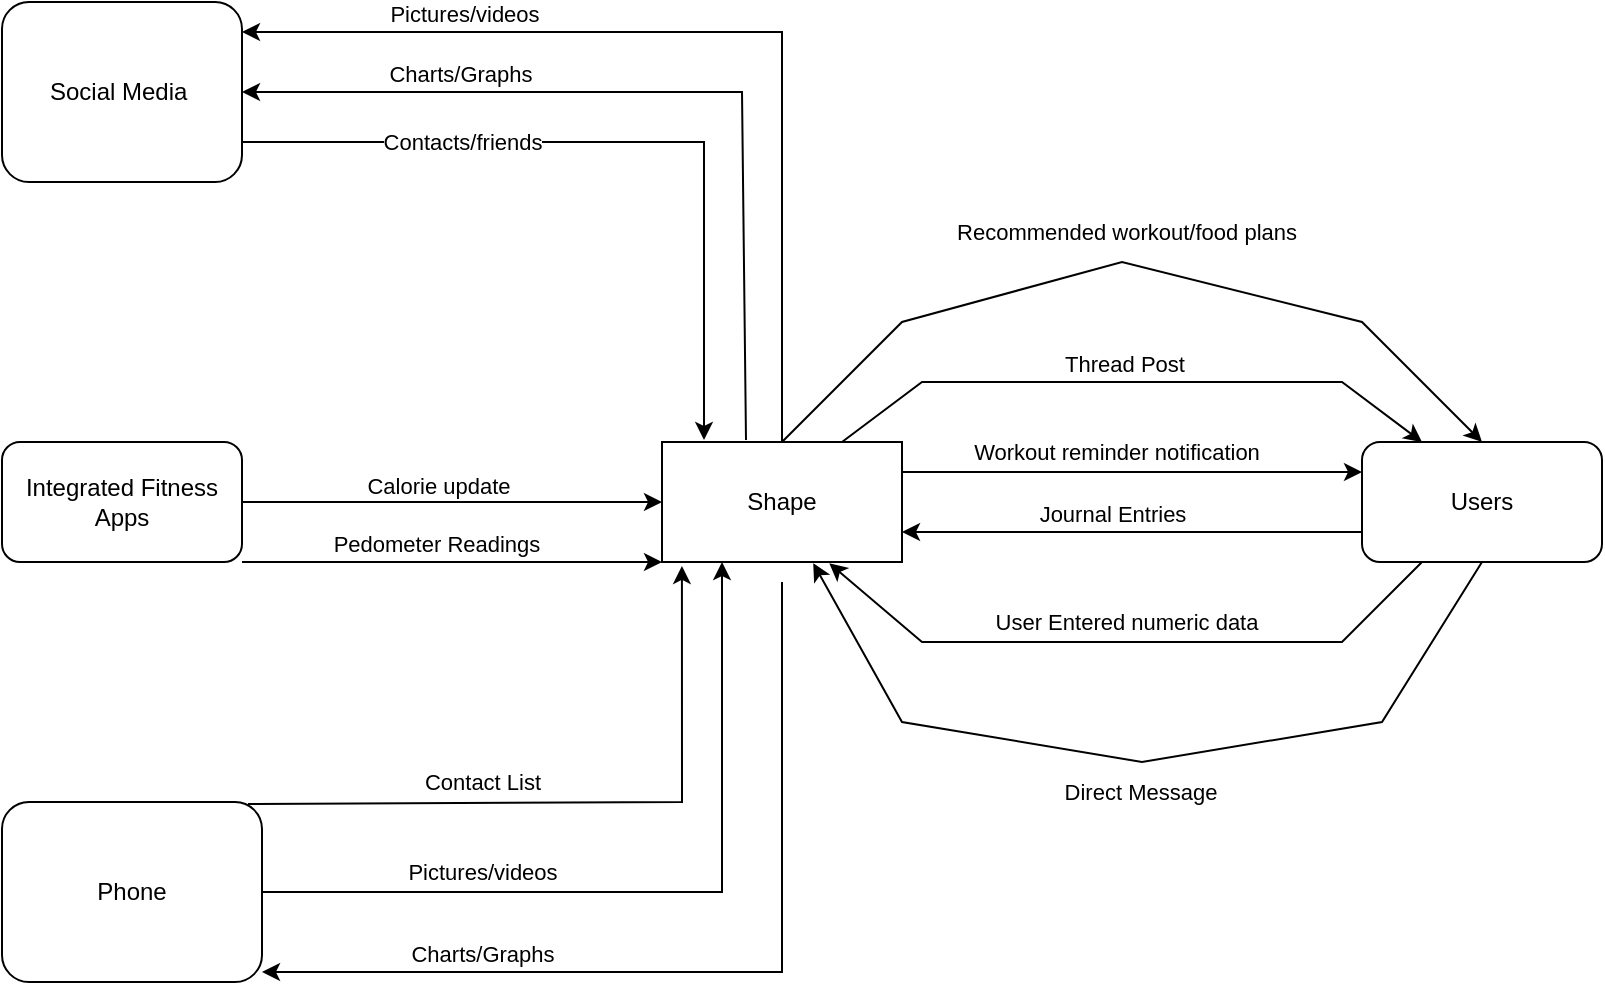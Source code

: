 <mxfile version="16.5.3" type="google"><diagram id="NkkBfU7kL55PAiO26pPq" name="Page-1"><mxGraphModel dx="1185" dy="662" grid="1" gridSize="10" guides="1" tooltips="1" connect="1" arrows="1" fold="1" page="1" pageScale="1" pageWidth="850" pageHeight="1100" math="0" shadow="0"><root><mxCell id="0"/><mxCell id="1" parent="0"/><mxCell id="D_eeYMaXf5sG_b-Ty_Rj-1" value="Shape" style="rounded=0;whiteSpace=wrap;html=1;" parent="1" vertex="1"><mxGeometry x="360" y="260" width="120" height="60" as="geometry"/></mxCell><mxCell id="D_eeYMaXf5sG_b-Ty_Rj-2" value="Integrated Fitness Apps" style="rounded=1;whiteSpace=wrap;html=1;" parent="1" vertex="1"><mxGeometry x="30" y="260" width="120" height="60" as="geometry"/></mxCell><mxCell id="D_eeYMaXf5sG_b-Ty_Rj-3" value="Social Media&amp;nbsp;" style="rounded=1;whiteSpace=wrap;html=1;" parent="1" vertex="1"><mxGeometry x="30" y="40" width="120" height="90" as="geometry"/></mxCell><mxCell id="D_eeYMaXf5sG_b-Ty_Rj-4" value="Phone" style="rounded=1;whiteSpace=wrap;html=1;" parent="1" vertex="1"><mxGeometry x="30" y="440" width="130" height="90" as="geometry"/></mxCell><mxCell id="D_eeYMaXf5sG_b-Ty_Rj-5" value="Users" style="rounded=1;whiteSpace=wrap;html=1;" parent="1" vertex="1"><mxGeometry x="710" y="260" width="120" height="60" as="geometry"/></mxCell><mxCell id="D_eeYMaXf5sG_b-Ty_Rj-6" value="" style="endArrow=classic;html=1;rounded=0;exitX=1;exitY=0.5;exitDx=0;exitDy=0;entryX=0;entryY=0.5;entryDx=0;entryDy=0;" parent="1" source="D_eeYMaXf5sG_b-Ty_Rj-2" target="D_eeYMaXf5sG_b-Ty_Rj-1" edge="1"><mxGeometry width="50" height="50" relative="1" as="geometry"><mxPoint x="400" y="310" as="sourcePoint"/><mxPoint x="450" y="260" as="targetPoint"/></mxGeometry></mxCell><mxCell id="D_eeYMaXf5sG_b-Ty_Rj-7" value="Calorie update" style="edgeLabel;html=1;align=center;verticalAlign=middle;resizable=0;points=[];" parent="D_eeYMaXf5sG_b-Ty_Rj-6" vertex="1" connectable="0"><mxGeometry x="-0.192" y="7" relative="1" as="geometry"><mxPoint x="13" y="-1" as="offset"/></mxGeometry></mxCell><mxCell id="D_eeYMaXf5sG_b-Ty_Rj-8" value="" style="endArrow=classic;html=1;rounded=0;exitX=1;exitY=0.5;exitDx=0;exitDy=0;entryX=0.25;entryY=1;entryDx=0;entryDy=0;" parent="1" source="D_eeYMaXf5sG_b-Ty_Rj-4" target="D_eeYMaXf5sG_b-Ty_Rj-1" edge="1"><mxGeometry width="50" height="50" relative="1" as="geometry"><mxPoint x="400" y="310" as="sourcePoint"/><mxPoint x="450" y="260" as="targetPoint"/><Array as="points"><mxPoint x="270" y="485"/><mxPoint x="390" y="485"/></Array></mxGeometry></mxCell><mxCell id="D_eeYMaXf5sG_b-Ty_Rj-9" value="Pictures/videos" style="edgeLabel;html=1;align=center;verticalAlign=middle;resizable=0;points=[];" parent="D_eeYMaXf5sG_b-Ty_Rj-8" vertex="1" connectable="0"><mxGeometry x="-0.617" y="4" relative="1" as="geometry"><mxPoint x="34" y="-6" as="offset"/></mxGeometry></mxCell><mxCell id="D_eeYMaXf5sG_b-Ty_Rj-10" value="" style="endArrow=classic;html=1;rounded=0;exitX=0.5;exitY=1;exitDx=0;exitDy=0;" parent="1" edge="1"><mxGeometry width="50" height="50" relative="1" as="geometry"><mxPoint x="420" y="330" as="sourcePoint"/><mxPoint x="160" y="525" as="targetPoint"/><Array as="points"><mxPoint x="420" y="525"/></Array></mxGeometry></mxCell><mxCell id="D_eeYMaXf5sG_b-Ty_Rj-12" value="Charts/Graphs" style="edgeLabel;html=1;align=center;verticalAlign=middle;resizable=0;points=[];" parent="D_eeYMaXf5sG_b-Ty_Rj-10" vertex="1" connectable="0"><mxGeometry x="0.631" y="-7" relative="1" as="geometry"><mxPoint x="26" y="-2" as="offset"/></mxGeometry></mxCell><mxCell id="D_eeYMaXf5sG_b-Ty_Rj-13" value="" style="endArrow=classic;html=1;rounded=0;exitX=1;exitY=1;exitDx=0;exitDy=0;entryX=0;entryY=1;entryDx=0;entryDy=0;" parent="1" source="D_eeYMaXf5sG_b-Ty_Rj-2" target="D_eeYMaXf5sG_b-Ty_Rj-1" edge="1"><mxGeometry width="50" height="50" relative="1" as="geometry"><mxPoint x="400" y="310" as="sourcePoint"/><mxPoint x="450" y="260" as="targetPoint"/></mxGeometry></mxCell><mxCell id="D_eeYMaXf5sG_b-Ty_Rj-14" value="Pedometer Readings" style="edgeLabel;html=1;align=center;verticalAlign=middle;resizable=0;points=[];" parent="D_eeYMaXf5sG_b-Ty_Rj-13" vertex="1" connectable="0"><mxGeometry x="-0.278" y="2" relative="1" as="geometry"><mxPoint x="21" y="-7" as="offset"/></mxGeometry></mxCell><mxCell id="D_eeYMaXf5sG_b-Ty_Rj-15" value="" style="endArrow=classic;html=1;rounded=0;exitX=0.5;exitY=0;exitDx=0;exitDy=0;" parent="1" source="D_eeYMaXf5sG_b-Ty_Rj-1" edge="1"><mxGeometry width="50" height="50" relative="1" as="geometry"><mxPoint x="400" y="310" as="sourcePoint"/><mxPoint x="150" y="55" as="targetPoint"/><Array as="points"><mxPoint x="420" y="55"/></Array></mxGeometry></mxCell><mxCell id="D_eeYMaXf5sG_b-Ty_Rj-16" value="Pictures/videos" style="edgeLabel;html=1;align=center;verticalAlign=middle;resizable=0;points=[];" parent="D_eeYMaXf5sG_b-Ty_Rj-15" vertex="1" connectable="0"><mxGeometry x="0.565" y="-6" relative="1" as="geometry"><mxPoint x="7" y="-3" as="offset"/></mxGeometry></mxCell><mxCell id="D_eeYMaXf5sG_b-Ty_Rj-17" value="" style="endArrow=classic;html=1;rounded=0;exitX=1;exitY=0.25;exitDx=0;exitDy=0;entryX=0;entryY=0.25;entryDx=0;entryDy=0;" parent="1" source="D_eeYMaXf5sG_b-Ty_Rj-1" target="D_eeYMaXf5sG_b-Ty_Rj-5" edge="1"><mxGeometry width="50" height="50" relative="1" as="geometry"><mxPoint x="400" y="310" as="sourcePoint"/><mxPoint x="450" y="260" as="targetPoint"/></mxGeometry></mxCell><mxCell id="D_eeYMaXf5sG_b-Ty_Rj-18" value="Workout reminder notification" style="edgeLabel;html=1;align=center;verticalAlign=middle;resizable=0;points=[];" parent="D_eeYMaXf5sG_b-Ty_Rj-17" vertex="1" connectable="0"><mxGeometry x="-0.436" y="5" relative="1" as="geometry"><mxPoint x="42" y="-5" as="offset"/></mxGeometry></mxCell><mxCell id="D_eeYMaXf5sG_b-Ty_Rj-19" value="" style="endArrow=classic;html=1;rounded=0;exitX=0;exitY=0.75;exitDx=0;exitDy=0;entryX=1;entryY=0.75;entryDx=0;entryDy=0;" parent="1" source="D_eeYMaXf5sG_b-Ty_Rj-5" target="D_eeYMaXf5sG_b-Ty_Rj-1" edge="1"><mxGeometry width="50" height="50" relative="1" as="geometry"><mxPoint x="400" y="310" as="sourcePoint"/><mxPoint x="450" y="260" as="targetPoint"/></mxGeometry></mxCell><mxCell id="D_eeYMaXf5sG_b-Ty_Rj-20" value="Journal Entries" style="edgeLabel;html=1;align=center;verticalAlign=middle;resizable=0;points=[];" parent="D_eeYMaXf5sG_b-Ty_Rj-19" vertex="1" connectable="0"><mxGeometry x="0.576" y="-5" relative="1" as="geometry"><mxPoint x="56" y="-4" as="offset"/></mxGeometry></mxCell><mxCell id="D_eeYMaXf5sG_b-Ty_Rj-21" value="" style="endArrow=classic;html=1;rounded=0;exitX=0.25;exitY=1;exitDx=0;exitDy=0;entryX=0.697;entryY=1.01;entryDx=0;entryDy=0;entryPerimeter=0;" parent="1" source="D_eeYMaXf5sG_b-Ty_Rj-5" target="D_eeYMaXf5sG_b-Ty_Rj-1" edge="1"><mxGeometry width="50" height="50" relative="1" as="geometry"><mxPoint x="400" y="310" as="sourcePoint"/><mxPoint x="450" y="260" as="targetPoint"/><Array as="points"><mxPoint x="700" y="360"/><mxPoint x="490" y="360"/></Array></mxGeometry></mxCell><mxCell id="D_eeYMaXf5sG_b-Ty_Rj-22" value="User Entered numeric data" style="edgeLabel;html=1;align=center;verticalAlign=middle;resizable=0;points=[];" parent="D_eeYMaXf5sG_b-Ty_Rj-21" vertex="1" connectable="0"><mxGeometry x="0.33" y="-5" relative="1" as="geometry"><mxPoint x="53" y="-5" as="offset"/></mxGeometry></mxCell><mxCell id="D_eeYMaXf5sG_b-Ty_Rj-23" value="" style="endArrow=classic;html=1;rounded=0;exitX=0.5;exitY=1;exitDx=0;exitDy=0;entryX=0.63;entryY=1.01;entryDx=0;entryDy=0;entryPerimeter=0;" parent="1" source="D_eeYMaXf5sG_b-Ty_Rj-5" target="D_eeYMaXf5sG_b-Ty_Rj-1" edge="1"><mxGeometry width="50" height="50" relative="1" as="geometry"><mxPoint x="400" y="310" as="sourcePoint"/><mxPoint x="450" y="260" as="targetPoint"/><Array as="points"><mxPoint x="720" y="400"/><mxPoint x="600" y="420"/><mxPoint x="480" y="400"/></Array></mxGeometry></mxCell><mxCell id="D_eeYMaXf5sG_b-Ty_Rj-24" value="Direct Message" style="edgeLabel;html=1;align=center;verticalAlign=middle;resizable=0;points=[];" parent="D_eeYMaXf5sG_b-Ty_Rj-23" vertex="1" connectable="0"><mxGeometry x="0.291" y="-6" relative="1" as="geometry"><mxPoint x="57" y="31" as="offset"/></mxGeometry></mxCell><mxCell id="D_eeYMaXf5sG_b-Ty_Rj-25" value="" style="endArrow=classic;html=1;rounded=0;entryX=0.25;entryY=0;entryDx=0;entryDy=0;exitX=0.75;exitY=0;exitDx=0;exitDy=0;" parent="1" source="D_eeYMaXf5sG_b-Ty_Rj-1" target="D_eeYMaXf5sG_b-Ty_Rj-5" edge="1"><mxGeometry width="50" height="50" relative="1" as="geometry"><mxPoint x="400" y="310" as="sourcePoint"/><mxPoint x="450" y="260" as="targetPoint"/><Array as="points"><mxPoint x="490" y="230"/><mxPoint x="700" y="230"/></Array></mxGeometry></mxCell><mxCell id="D_eeYMaXf5sG_b-Ty_Rj-26" value="Thread Post" style="edgeLabel;html=1;align=center;verticalAlign=middle;resizable=0;points=[];" parent="D_eeYMaXf5sG_b-Ty_Rj-25" vertex="1" connectable="0"><mxGeometry x="-0.292" y="8" relative="1" as="geometry"><mxPoint x="41" y="-1" as="offset"/></mxGeometry></mxCell><mxCell id="D_eeYMaXf5sG_b-Ty_Rj-27" value="" style="endArrow=classic;html=1;rounded=0;exitX=0.35;exitY=-0.017;exitDx=0;exitDy=0;exitPerimeter=0;" parent="1" source="D_eeYMaXf5sG_b-Ty_Rj-1" edge="1"><mxGeometry width="50" height="50" relative="1" as="geometry"><mxPoint x="370" y="260" as="sourcePoint"/><mxPoint x="150" y="85" as="targetPoint"/><Array as="points"><mxPoint x="400" y="85"/></Array></mxGeometry></mxCell><mxCell id="D_eeYMaXf5sG_b-Ty_Rj-28" value="Charts/Graphs" style="edgeLabel;html=1;align=center;verticalAlign=middle;resizable=0;points=[];" parent="D_eeYMaXf5sG_b-Ty_Rj-27" vertex="1" connectable="0"><mxGeometry x="0.689" y="-1" relative="1" as="geometry"><mxPoint x="43" y="-8" as="offset"/></mxGeometry></mxCell><mxCell id="D_eeYMaXf5sG_b-Ty_Rj-29" value="" style="endArrow=classic;html=1;rounded=0;exitX=0.5;exitY=0;exitDx=0;exitDy=0;entryX=0.5;entryY=0;entryDx=0;entryDy=0;" parent="1" source="D_eeYMaXf5sG_b-Ty_Rj-1" target="D_eeYMaXf5sG_b-Ty_Rj-5" edge="1"><mxGeometry width="50" height="50" relative="1" as="geometry"><mxPoint x="400" y="310" as="sourcePoint"/><mxPoint x="450" y="260" as="targetPoint"/><Array as="points"><mxPoint x="480" y="200"/><mxPoint x="590" y="170"/><mxPoint x="710" y="200"/></Array></mxGeometry></mxCell><mxCell id="D_eeYMaXf5sG_b-Ty_Rj-30" value="Recommended workout/food plans" style="edgeLabel;html=1;align=center;verticalAlign=middle;resizable=0;points=[];" parent="D_eeYMaXf5sG_b-Ty_Rj-29" vertex="1" connectable="0"><mxGeometry x="-0.316" y="7" relative="1" as="geometry"><mxPoint x="61" y="-24" as="offset"/></mxGeometry></mxCell><mxCell id="31Gj7sqVURwpk8ozDJx_-2" value="Contact List" style="endArrow=classic;html=1;rounded=0;entryX=0.083;entryY=1.033;entryDx=0;entryDy=0;entryPerimeter=0;exitX=0.946;exitY=0.011;exitDx=0;exitDy=0;exitPerimeter=0;" parent="1" source="D_eeYMaXf5sG_b-Ty_Rj-4" target="D_eeYMaXf5sG_b-Ty_Rj-1" edge="1"><mxGeometry x="-0.301" y="10" width="50" height="50" relative="1" as="geometry"><mxPoint x="170" y="450" as="sourcePoint"/><mxPoint x="200" y="420" as="targetPoint"/><Array as="points"><mxPoint x="370" y="440"/></Array><mxPoint as="offset"/></mxGeometry></mxCell><mxCell id="31Gj7sqVURwpk8ozDJx_-4" value="Contacts/friends" style="endArrow=classic;html=1;rounded=0;entryX=0.175;entryY=-0.017;entryDx=0;entryDy=0;entryPerimeter=0;" parent="1" target="D_eeYMaXf5sG_b-Ty_Rj-1" edge="1"><mxGeometry x="-0.421" width="50" height="50" relative="1" as="geometry"><mxPoint x="150" y="110" as="sourcePoint"/><mxPoint x="380" y="120" as="targetPoint"/><Array as="points"><mxPoint x="381" y="110"/></Array><mxPoint as="offset"/></mxGeometry></mxCell></root></mxGraphModel></diagram></mxfile>